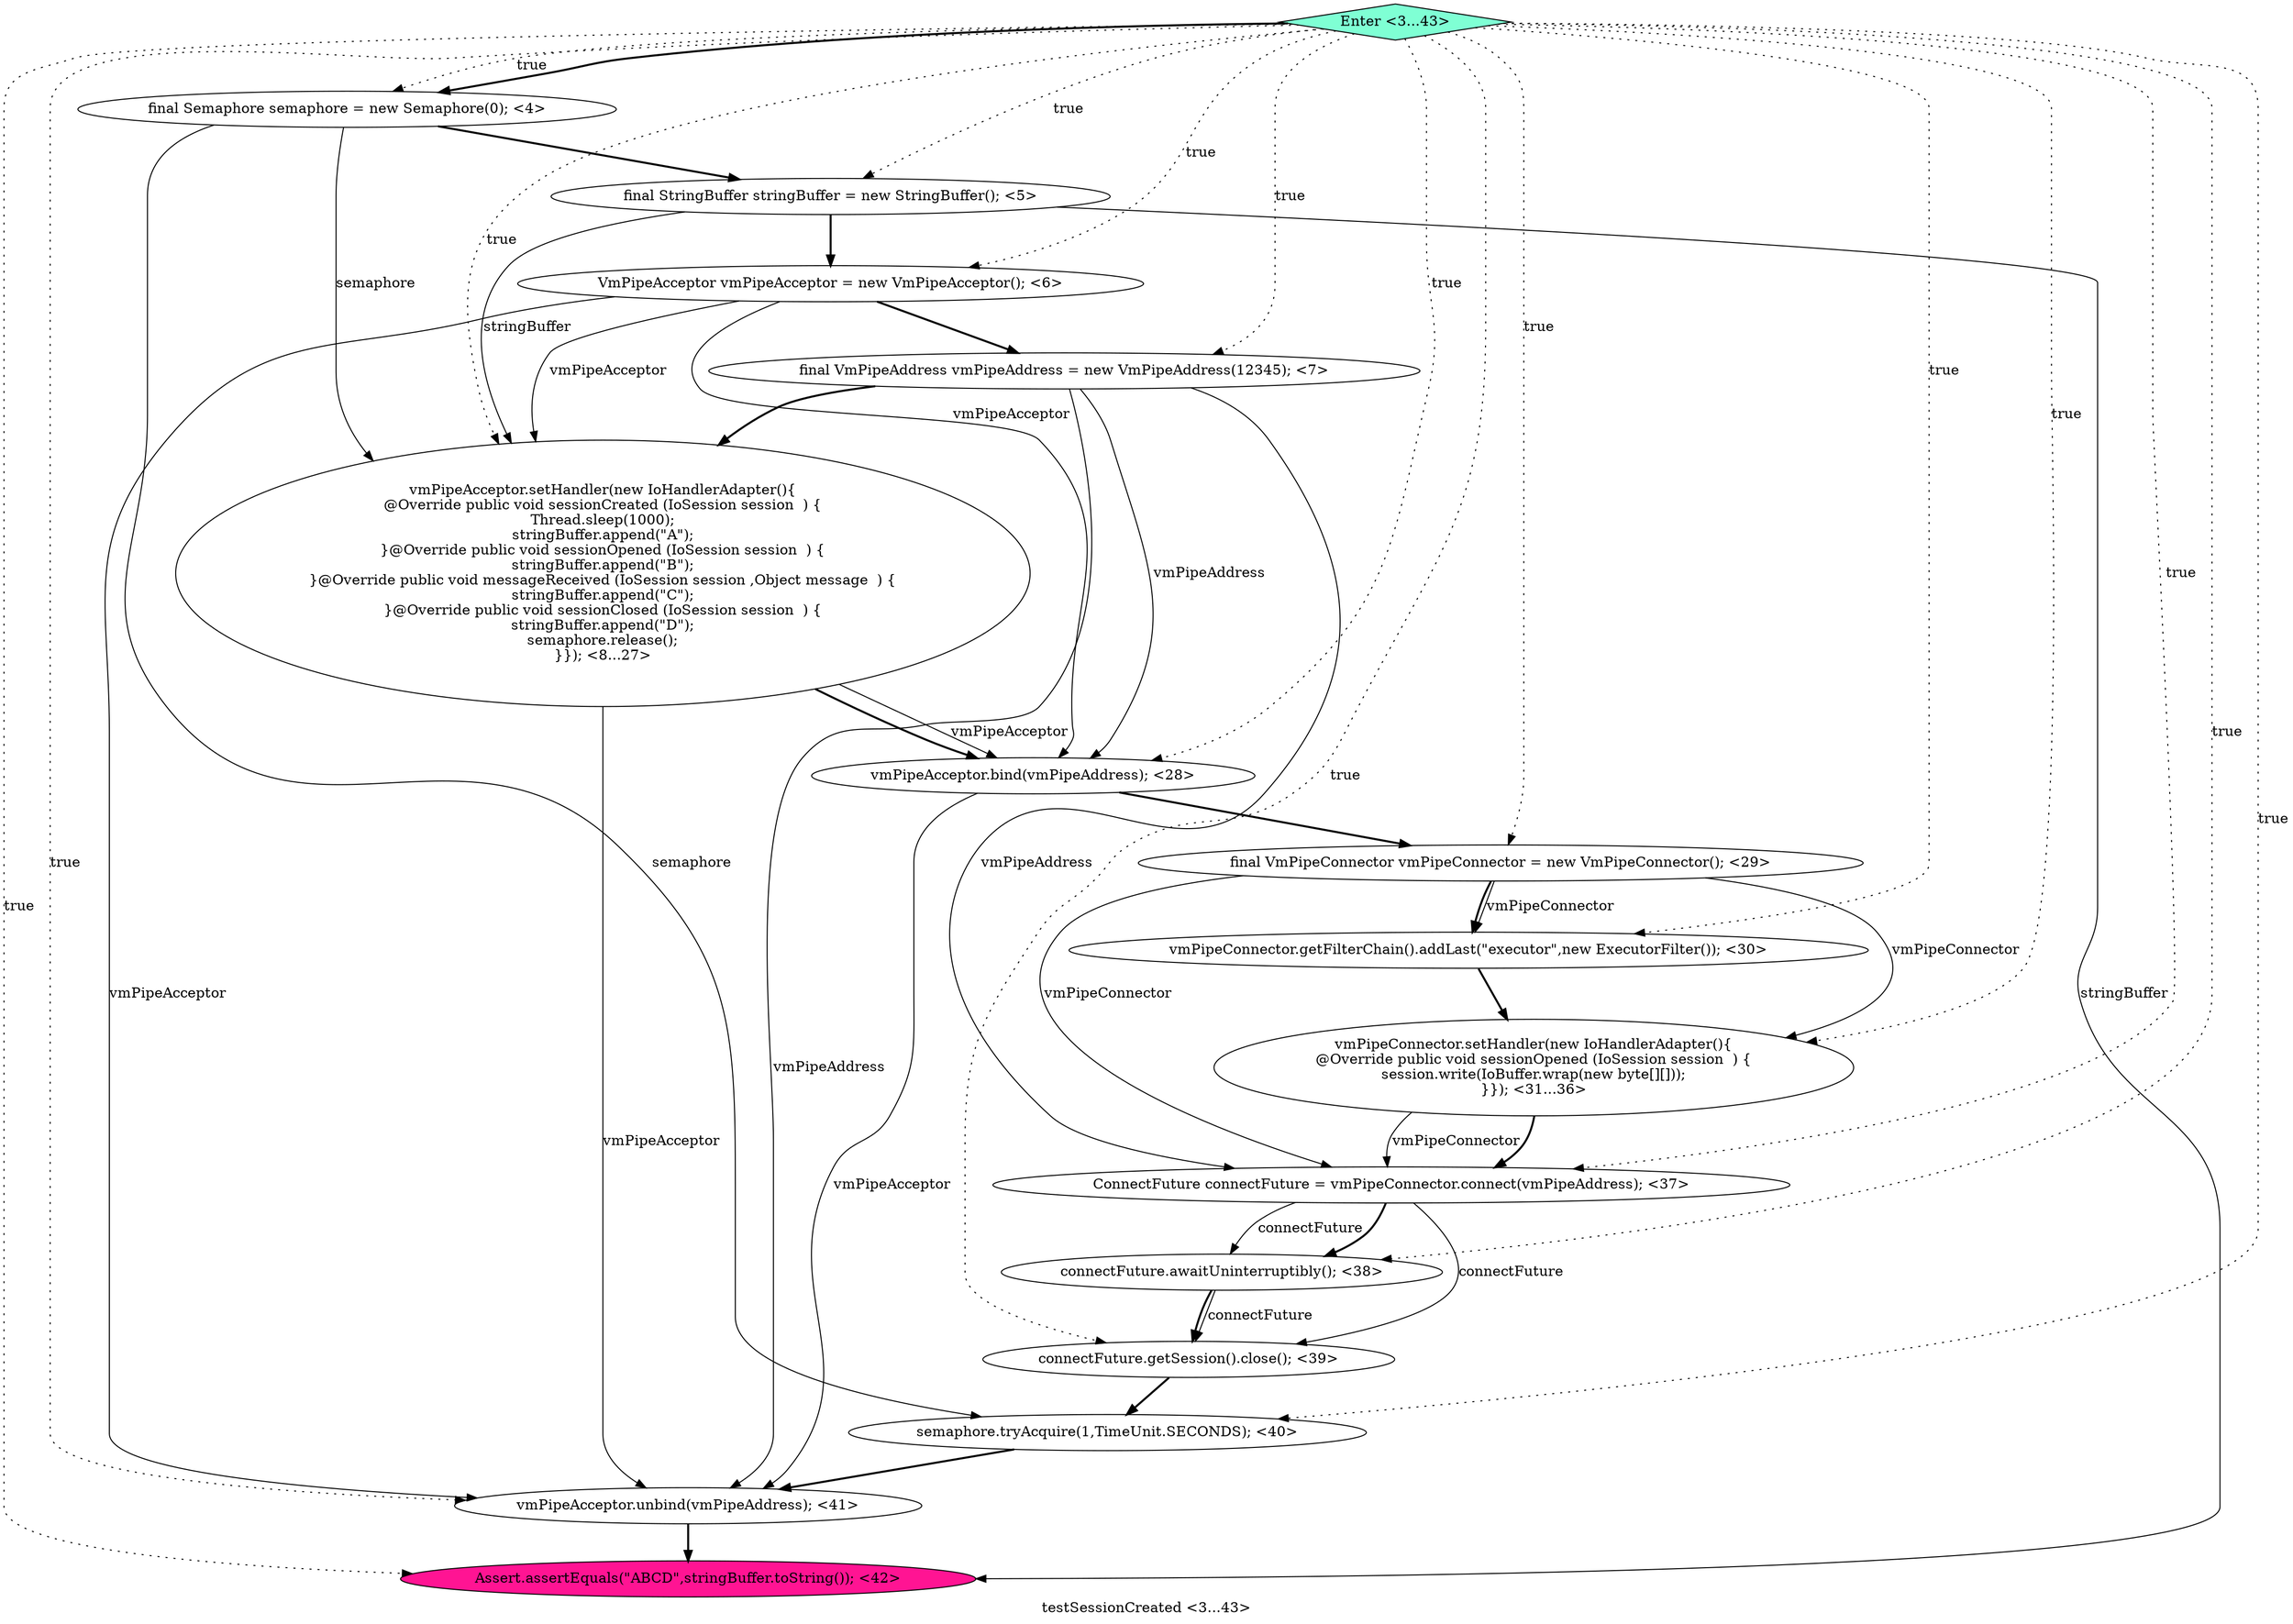 digraph PDG {
label = "testSessionCreated <3...43>";
0.5 [style = filled, label = "vmPipeAcceptor.bind(vmPipeAddress); <28>", fillcolor = white, shape = ellipse];
0.11 [style = filled, label = "connectFuture.getSession().close(); <39>", fillcolor = white, shape = ellipse];
0.14 [style = filled, label = "Assert.assertEquals(\"ABCD\",stringBuffer.toString()); <42>", fillcolor = deeppink, shape = ellipse];
0.7 [style = filled, label = "vmPipeConnector.getFilterChain().addLast(\"executor\",new ExecutorFilter()); <30>", fillcolor = white, shape = ellipse];
0.0 [style = filled, label = "final Semaphore semaphore = new Semaphore(0); <4>", fillcolor = white, shape = ellipse];
0.6 [style = filled, label = "final VmPipeConnector vmPipeConnector = new VmPipeConnector(); <29>", fillcolor = white, shape = ellipse];
0.10 [style = filled, label = "connectFuture.awaitUninterruptibly(); <38>", fillcolor = white, shape = ellipse];
0.9 [style = filled, label = "ConnectFuture connectFuture = vmPipeConnector.connect(vmPipeAddress); <37>", fillcolor = white, shape = ellipse];
0.2 [style = filled, label = "VmPipeAcceptor vmPipeAcceptor = new VmPipeAcceptor(); <6>", fillcolor = white, shape = ellipse];
0.8 [style = filled, label = "vmPipeConnector.setHandler(new IoHandlerAdapter(){
@Override public void sessionOpened (IoSession session  ) {
session.write(IoBuffer.wrap(new byte[][]));
}}); <31...36>", fillcolor = white, shape = ellipse];
0.4 [style = filled, label = "vmPipeAcceptor.setHandler(new IoHandlerAdapter(){
@Override public void sessionCreated (IoSession session  ) {
Thread.sleep(1000);
stringBuffer.append(\"A\");
}@Override public void sessionOpened (IoSession session  ) {
stringBuffer.append(\"B\");
}@Override public void messageReceived (IoSession session ,Object message  ) {
stringBuffer.append(\"C\");
}@Override public void sessionClosed (IoSession session  ) {
stringBuffer.append(\"D\");
semaphore.release();
}}); <8...27>", fillcolor = white, shape = ellipse];
0.3 [style = filled, label = "final VmPipeAddress vmPipeAddress = new VmPipeAddress(12345); <7>", fillcolor = white, shape = ellipse];
0.13 [style = filled, label = "vmPipeAcceptor.unbind(vmPipeAddress); <41>", fillcolor = white, shape = ellipse];
0.15 [style = filled, label = "Enter <3...43>", fillcolor = aquamarine, shape = diamond];
0.1 [style = filled, label = "final StringBuffer stringBuffer = new StringBuffer(); <5>", fillcolor = white, shape = ellipse];
0.12 [style = filled, label = "semaphore.tryAcquire(1,TimeUnit.SECONDS); <40>", fillcolor = white, shape = ellipse];
0.0 -> 0.1 [style = bold, label=""];
0.0 -> 0.4 [style = solid, label="semaphore"];
0.0 -> 0.12 [style = solid, label="semaphore"];
0.1 -> 0.2 [style = bold, label=""];
0.1 -> 0.4 [style = solid, label="stringBuffer"];
0.1 -> 0.14 [style = solid, label="stringBuffer"];
0.2 -> 0.3 [style = bold, label=""];
0.2 -> 0.4 [style = solid, label="vmPipeAcceptor"];
0.2 -> 0.5 [style = solid, label="vmPipeAcceptor"];
0.2 -> 0.13 [style = solid, label="vmPipeAcceptor"];
0.3 -> 0.4 [style = bold, label=""];
0.3 -> 0.5 [style = solid, label="vmPipeAddress"];
0.3 -> 0.9 [style = solid, label="vmPipeAddress"];
0.3 -> 0.13 [style = solid, label="vmPipeAddress"];
0.4 -> 0.5 [style = solid, label="vmPipeAcceptor"];
0.4 -> 0.5 [style = bold, label=""];
0.4 -> 0.13 [style = solid, label="vmPipeAcceptor"];
0.5 -> 0.6 [style = bold, label=""];
0.5 -> 0.13 [style = solid, label="vmPipeAcceptor"];
0.6 -> 0.7 [style = solid, label="vmPipeConnector"];
0.6 -> 0.7 [style = bold, label=""];
0.6 -> 0.8 [style = solid, label="vmPipeConnector"];
0.6 -> 0.9 [style = solid, label="vmPipeConnector"];
0.7 -> 0.8 [style = bold, label=""];
0.8 -> 0.9 [style = solid, label="vmPipeConnector"];
0.8 -> 0.9 [style = bold, label=""];
0.9 -> 0.10 [style = solid, label="connectFuture"];
0.9 -> 0.10 [style = bold, label=""];
0.9 -> 0.11 [style = solid, label="connectFuture"];
0.10 -> 0.11 [style = solid, label="connectFuture"];
0.10 -> 0.11 [style = bold, label=""];
0.11 -> 0.12 [style = bold, label=""];
0.12 -> 0.13 [style = bold, label=""];
0.13 -> 0.14 [style = bold, label=""];
0.15 -> 0.0 [style = dotted, label="true"];
0.15 -> 0.0 [style = bold, label=""];
0.15 -> 0.1 [style = dotted, label="true"];
0.15 -> 0.2 [style = dotted, label="true"];
0.15 -> 0.3 [style = dotted, label="true"];
0.15 -> 0.4 [style = dotted, label="true"];
0.15 -> 0.5 [style = dotted, label="true"];
0.15 -> 0.6 [style = dotted, label="true"];
0.15 -> 0.7 [style = dotted, label="true"];
0.15 -> 0.8 [style = dotted, label="true"];
0.15 -> 0.9 [style = dotted, label="true"];
0.15 -> 0.10 [style = dotted, label="true"];
0.15 -> 0.11 [style = dotted, label="true"];
0.15 -> 0.12 [style = dotted, label="true"];
0.15 -> 0.13 [style = dotted, label="true"];
0.15 -> 0.14 [style = dotted, label="true"];
}
